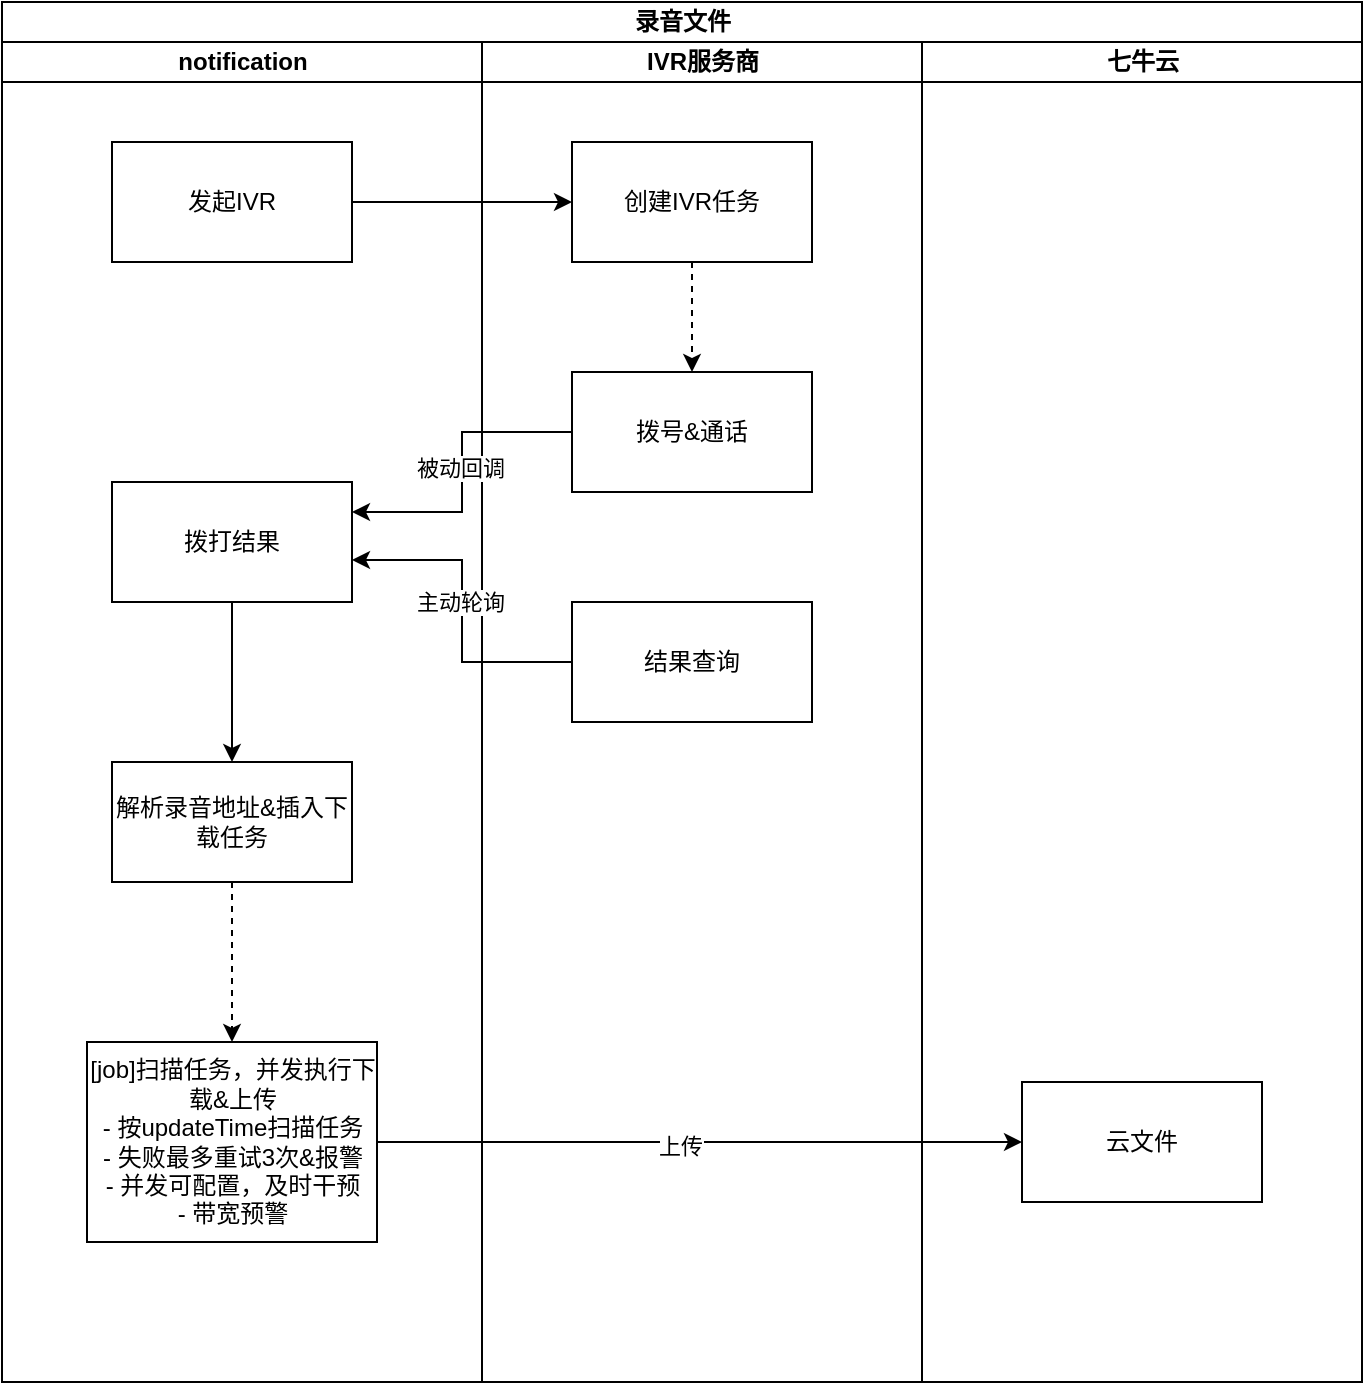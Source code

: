 <mxfile version="24.4.13" type="github">
  <diagram name="第 1 页" id="ruObpeMu40LA795dVUHB">
    <mxGraphModel dx="1434" dy="786" grid="1" gridSize="10" guides="1" tooltips="1" connect="1" arrows="1" fold="1" page="1" pageScale="1" pageWidth="827" pageHeight="1169" math="0" shadow="0">
      <root>
        <mxCell id="0" />
        <mxCell id="1" parent="0" />
        <mxCell id="W8vYtDV4f-9OD0nS3D89-1" value="录音文件" style="swimlane;childLayout=stackLayout;resizeParent=1;resizeParentMax=0;startSize=20;html=1;" vertex="1" parent="1">
          <mxGeometry x="40" y="40" width="680" height="690" as="geometry" />
        </mxCell>
        <mxCell id="W8vYtDV4f-9OD0nS3D89-2" value="notification" style="swimlane;startSize=20;html=1;" vertex="1" parent="W8vYtDV4f-9OD0nS3D89-1">
          <mxGeometry y="20" width="240" height="670" as="geometry" />
        </mxCell>
        <mxCell id="W8vYtDV4f-9OD0nS3D89-6" value="发起IVR" style="rounded=0;whiteSpace=wrap;html=1;" vertex="1" parent="W8vYtDV4f-9OD0nS3D89-2">
          <mxGeometry x="55" y="50" width="120" height="60" as="geometry" />
        </mxCell>
        <mxCell id="W8vYtDV4f-9OD0nS3D89-18" value="" style="edgeStyle=orthogonalEdgeStyle;rounded=0;orthogonalLoop=1;jettySize=auto;html=1;" edge="1" parent="W8vYtDV4f-9OD0nS3D89-2" source="W8vYtDV4f-9OD0nS3D89-11" target="W8vYtDV4f-9OD0nS3D89-17">
          <mxGeometry relative="1" as="geometry" />
        </mxCell>
        <mxCell id="W8vYtDV4f-9OD0nS3D89-11" value="拨打结果" style="rounded=0;whiteSpace=wrap;html=1;" vertex="1" parent="W8vYtDV4f-9OD0nS3D89-2">
          <mxGeometry x="55" y="220" width="120" height="60" as="geometry" />
        </mxCell>
        <mxCell id="W8vYtDV4f-9OD0nS3D89-20" value="" style="edgeStyle=orthogonalEdgeStyle;rounded=0;orthogonalLoop=1;jettySize=auto;html=1;dashed=1;" edge="1" parent="W8vYtDV4f-9OD0nS3D89-2" source="W8vYtDV4f-9OD0nS3D89-17" target="W8vYtDV4f-9OD0nS3D89-19">
          <mxGeometry relative="1" as="geometry" />
        </mxCell>
        <mxCell id="W8vYtDV4f-9OD0nS3D89-17" value="解析录音地址&amp;amp;插入下载任务" style="rounded=0;whiteSpace=wrap;html=1;" vertex="1" parent="W8vYtDV4f-9OD0nS3D89-2">
          <mxGeometry x="55" y="360" width="120" height="60" as="geometry" />
        </mxCell>
        <mxCell id="W8vYtDV4f-9OD0nS3D89-19" value="[job]扫描任务，并发执行下载&amp;amp;上传&lt;div&gt;- 按updateTime扫描任务&lt;/div&gt;&lt;div&gt;- 失败最多重试3次&amp;amp;报警&lt;/div&gt;&lt;div&gt;- 并发可配置，及时干预&lt;/div&gt;&lt;div&gt;- 带宽预警&lt;/div&gt;" style="rounded=0;whiteSpace=wrap;html=1;" vertex="1" parent="W8vYtDV4f-9OD0nS3D89-2">
          <mxGeometry x="42.5" y="500" width="145" height="100" as="geometry" />
        </mxCell>
        <mxCell id="W8vYtDV4f-9OD0nS3D89-3" value="IVR服务商" style="swimlane;startSize=20;html=1;" vertex="1" parent="W8vYtDV4f-9OD0nS3D89-1">
          <mxGeometry x="240" y="20" width="220" height="670" as="geometry" />
        </mxCell>
        <mxCell id="W8vYtDV4f-9OD0nS3D89-10" value="" style="edgeStyle=orthogonalEdgeStyle;rounded=0;orthogonalLoop=1;jettySize=auto;html=1;dashed=1;" edge="1" parent="W8vYtDV4f-9OD0nS3D89-3" source="W8vYtDV4f-9OD0nS3D89-7" target="W8vYtDV4f-9OD0nS3D89-9">
          <mxGeometry relative="1" as="geometry" />
        </mxCell>
        <mxCell id="W8vYtDV4f-9OD0nS3D89-7" value="创建IVR任务" style="rounded=0;whiteSpace=wrap;html=1;" vertex="1" parent="W8vYtDV4f-9OD0nS3D89-3">
          <mxGeometry x="45" y="50" width="120" height="60" as="geometry" />
        </mxCell>
        <mxCell id="W8vYtDV4f-9OD0nS3D89-9" value="拨号&amp;amp;通话" style="rounded=0;whiteSpace=wrap;html=1;" vertex="1" parent="W8vYtDV4f-9OD0nS3D89-3">
          <mxGeometry x="45" y="165" width="120" height="60" as="geometry" />
        </mxCell>
        <mxCell id="W8vYtDV4f-9OD0nS3D89-13" value="结果查询" style="rounded=0;whiteSpace=wrap;html=1;" vertex="1" parent="W8vYtDV4f-9OD0nS3D89-3">
          <mxGeometry x="45" y="280" width="120" height="60" as="geometry" />
        </mxCell>
        <mxCell id="W8vYtDV4f-9OD0nS3D89-4" value="七牛云" style="swimlane;startSize=20;html=1;" vertex="1" parent="W8vYtDV4f-9OD0nS3D89-1">
          <mxGeometry x="460" y="20" width="220" height="670" as="geometry" />
        </mxCell>
        <mxCell id="W8vYtDV4f-9OD0nS3D89-26" value="云文件" style="rounded=0;whiteSpace=wrap;html=1;" vertex="1" parent="W8vYtDV4f-9OD0nS3D89-4">
          <mxGeometry x="50" y="520" width="120" height="60" as="geometry" />
        </mxCell>
        <mxCell id="W8vYtDV4f-9OD0nS3D89-8" value="" style="edgeStyle=orthogonalEdgeStyle;rounded=0;orthogonalLoop=1;jettySize=auto;html=1;" edge="1" parent="W8vYtDV4f-9OD0nS3D89-1" source="W8vYtDV4f-9OD0nS3D89-6" target="W8vYtDV4f-9OD0nS3D89-7">
          <mxGeometry relative="1" as="geometry" />
        </mxCell>
        <mxCell id="W8vYtDV4f-9OD0nS3D89-12" value="" style="edgeStyle=orthogonalEdgeStyle;rounded=0;orthogonalLoop=1;jettySize=auto;html=1;entryX=1;entryY=0.25;entryDx=0;entryDy=0;" edge="1" parent="W8vYtDV4f-9OD0nS3D89-1" source="W8vYtDV4f-9OD0nS3D89-9" target="W8vYtDV4f-9OD0nS3D89-11">
          <mxGeometry relative="1" as="geometry" />
        </mxCell>
        <mxCell id="W8vYtDV4f-9OD0nS3D89-15" value="被动回调" style="edgeLabel;html=1;align=center;verticalAlign=middle;resizable=0;points=[];" vertex="1" connectable="0" parent="W8vYtDV4f-9OD0nS3D89-12">
          <mxGeometry x="-0.027" y="-1" relative="1" as="geometry">
            <mxPoint as="offset" />
          </mxGeometry>
        </mxCell>
        <mxCell id="W8vYtDV4f-9OD0nS3D89-14" style="edgeStyle=orthogonalEdgeStyle;rounded=0;orthogonalLoop=1;jettySize=auto;html=1;entryX=1;entryY=0.65;entryDx=0;entryDy=0;entryPerimeter=0;" edge="1" parent="W8vYtDV4f-9OD0nS3D89-1" source="W8vYtDV4f-9OD0nS3D89-13" target="W8vYtDV4f-9OD0nS3D89-11">
          <mxGeometry relative="1" as="geometry" />
        </mxCell>
        <mxCell id="W8vYtDV4f-9OD0nS3D89-16" value="主动轮询" style="edgeLabel;html=1;align=center;verticalAlign=middle;resizable=0;points=[];" vertex="1" connectable="0" parent="W8vYtDV4f-9OD0nS3D89-14">
          <mxGeometry x="0.056" y="1" relative="1" as="geometry">
            <mxPoint as="offset" />
          </mxGeometry>
        </mxCell>
        <mxCell id="W8vYtDV4f-9OD0nS3D89-25" style="edgeStyle=orthogonalEdgeStyle;rounded=0;orthogonalLoop=1;jettySize=auto;html=1;entryX=0;entryY=0.5;entryDx=0;entryDy=0;" edge="1" parent="W8vYtDV4f-9OD0nS3D89-1" source="W8vYtDV4f-9OD0nS3D89-19" target="W8vYtDV4f-9OD0nS3D89-26">
          <mxGeometry relative="1" as="geometry">
            <mxPoint x="520" y="550" as="targetPoint" />
          </mxGeometry>
        </mxCell>
        <mxCell id="W8vYtDV4f-9OD0nS3D89-27" value="上传" style="edgeLabel;html=1;align=center;verticalAlign=middle;resizable=0;points=[];" vertex="1" connectable="0" parent="W8vYtDV4f-9OD0nS3D89-25">
          <mxGeometry x="-0.067" y="-2" relative="1" as="geometry">
            <mxPoint x="1" as="offset" />
          </mxGeometry>
        </mxCell>
      </root>
    </mxGraphModel>
  </diagram>
</mxfile>
